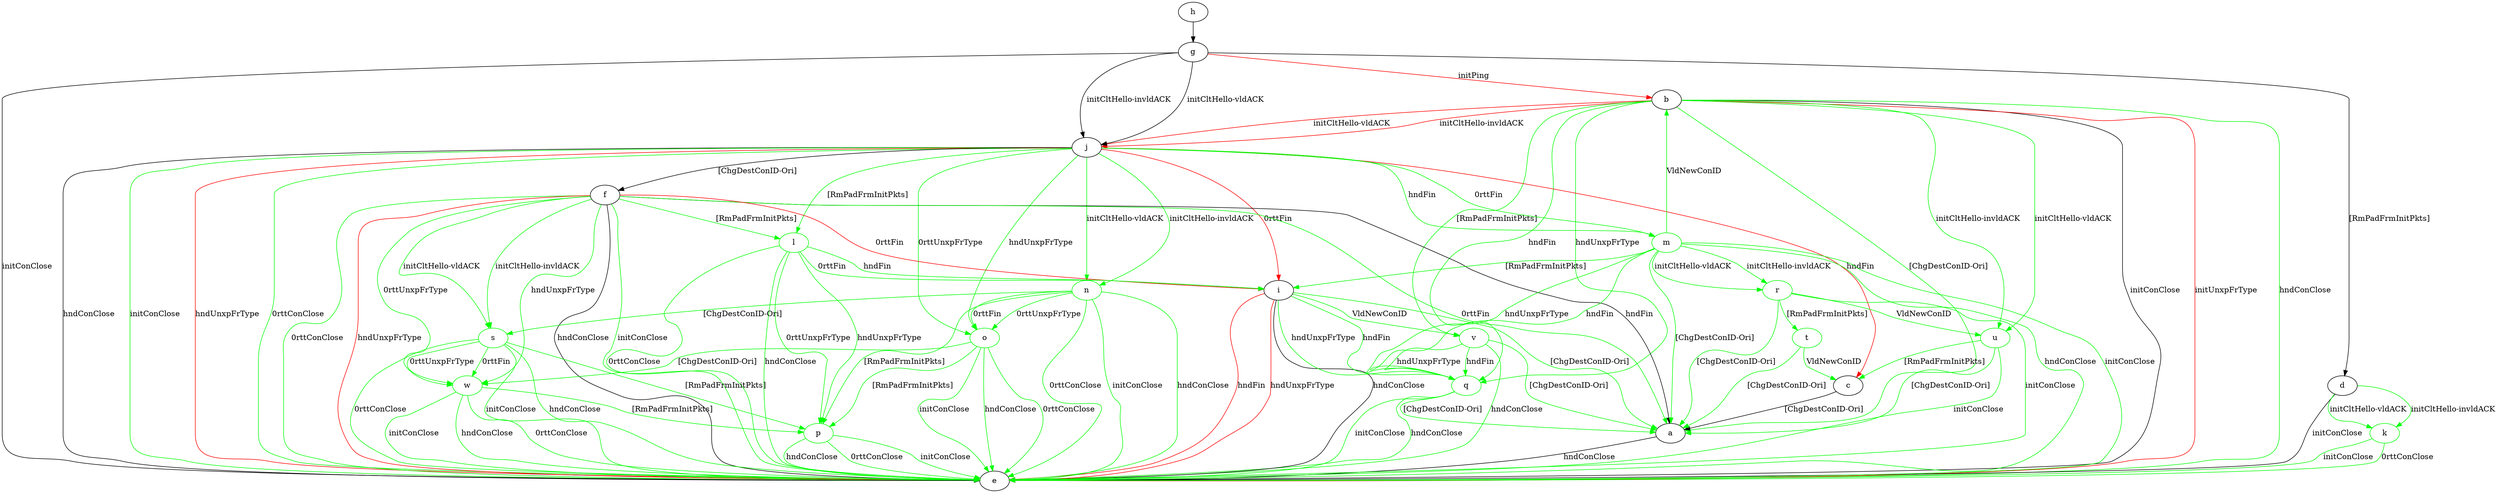 digraph "" {
	a -> e	[key=0,
		label="hndConClose "];
	b -> a	[key=0,
		color=green,
		label="[ChgDestConID-Ori] "];
	b -> e	[key=0,
		label="initConClose "];
	b -> e	[key=1,
		color=green,
		label="hndConClose "];
	b -> e	[key=2,
		color=red,
		label="initUnxpFrType "];
	b -> j	[key=0,
		color=red,
		label="initCltHello-vldACK "];
	b -> j	[key=1,
		color=red,
		label="initCltHello-invldACK "];
	q	[color=green];
	b -> q	[key=0,
		color=green,
		label="hndFin "];
	b -> q	[key=1,
		color=green,
		label="hndUnxpFrType "];
	u	[color=green];
	b -> u	[key=0,
		color=green,
		label="initCltHello-vldACK "];
	b -> u	[key=1,
		color=green,
		label="initCltHello-invldACK "];
	v	[color=green];
	b -> v	[key=0,
		color=green,
		label="[RmPadFrmInitPkts] "];
	c -> a	[key=0,
		label="[ChgDestConID-Ori] "];
	d -> e	[key=0,
		label="initConClose "];
	k	[color=green];
	d -> k	[key=0,
		color=green,
		label="initCltHello-vldACK "];
	d -> k	[key=1,
		color=green,
		label="initCltHello-invldACK "];
	f -> a	[key=0,
		label="hndFin "];
	f -> a	[key=1,
		color=green,
		label="0rttFin "];
	f -> e	[key=0,
		label="hndConClose "];
	f -> e	[key=1,
		color=green,
		label="initConClose "];
	f -> e	[key=2,
		color=green,
		label="0rttConClose "];
	f -> e	[key=3,
		color=red,
		label="hndUnxpFrType "];
	f -> i	[key=0,
		color=red,
		label="0rttFin "];
	l	[color=green];
	f -> l	[key=0,
		color=green,
		label="[RmPadFrmInitPkts] "];
	s	[color=green];
	f -> s	[key=0,
		color=green,
		label="initCltHello-vldACK "];
	f -> s	[key=1,
		color=green,
		label="initCltHello-invldACK "];
	w	[color=green];
	f -> w	[key=0,
		color=green,
		label="hndUnxpFrType "];
	f -> w	[key=1,
		color=green,
		label="0rttUnxpFrType "];
	g -> b	[key=0,
		color=red,
		label="initPing "];
	g -> d	[key=0,
		label="[RmPadFrmInitPkts] "];
	g -> e	[key=0,
		label="initConClose "];
	g -> j	[key=0,
		label="initCltHello-vldACK "];
	g -> j	[key=1,
		label="initCltHello-invldACK "];
	h -> g	[key=0];
	i -> a	[key=0,
		color=green,
		label="[ChgDestConID-Ori] "];
	i -> e	[key=0,
		label="hndConClose "];
	i -> e	[key=1,
		color=red,
		label="hndFin "];
	i -> e	[key=2,
		color=red,
		label="hndUnxpFrType "];
	i -> q	[key=0,
		color=green,
		label="hndFin "];
	i -> q	[key=1,
		color=green,
		label="hndUnxpFrType "];
	i -> v	[key=0,
		color=green,
		label="VldNewConID "];
	j -> c	[key=0,
		color=red,
		label="hndFin "];
	j -> e	[key=0,
		label="hndConClose "];
	j -> e	[key=1,
		color=green,
		label="initConClose "];
	j -> e	[key=2,
		color=green,
		label="0rttConClose "];
	j -> e	[key=3,
		color=red,
		label="hndUnxpFrType "];
	j -> f	[key=0,
		label="[ChgDestConID-Ori] "];
	j -> i	[key=0,
		color=red,
		label="0rttFin "];
	j -> l	[key=0,
		color=green,
		label="[RmPadFrmInitPkts] "];
	m	[color=green];
	j -> m	[key=0,
		color=green,
		label="hndFin "];
	j -> m	[key=1,
		color=green,
		label="0rttFin "];
	n	[color=green];
	j -> n	[key=0,
		color=green,
		label="initCltHello-vldACK "];
	j -> n	[key=1,
		color=green,
		label="initCltHello-invldACK "];
	o	[color=green];
	j -> o	[key=0,
		color=green,
		label="hndUnxpFrType "];
	j -> o	[key=1,
		color=green,
		label="0rttUnxpFrType "];
	k -> e	[key=0,
		color=green,
		label="initConClose "];
	k -> e	[key=1,
		color=green,
		label="0rttConClose "];
	l -> e	[key=0,
		color=green,
		label="hndConClose "];
	l -> e	[key=1,
		color=green,
		label="0rttConClose "];
	l -> i	[key=0,
		color=green,
		label="hndFin "];
	l -> i	[key=1,
		color=green,
		label="0rttFin "];
	p	[color=green];
	l -> p	[key=0,
		color=green,
		label="hndUnxpFrType "];
	l -> p	[key=1,
		color=green,
		label="0rttUnxpFrType "];
	m -> a	[key=0,
		color=green,
		label="[ChgDestConID-Ori] "];
	m -> b	[key=0,
		color=green,
		label="VldNewConID "];
	m -> e	[key=0,
		color=green,
		label="initConClose "];
	m -> e	[key=1,
		color=green,
		label="hndConClose "];
	m -> i	[key=0,
		color=green,
		label="[RmPadFrmInitPkts] "];
	m -> q	[key=0,
		color=green,
		label="hndFin "];
	m -> q	[key=1,
		color=green,
		label="hndUnxpFrType "];
	r	[color=green];
	m -> r	[key=0,
		color=green,
		label="initCltHello-vldACK "];
	m -> r	[key=1,
		color=green,
		label="initCltHello-invldACK "];
	n -> e	[key=0,
		color=green,
		label="initConClose "];
	n -> e	[key=1,
		color=green,
		label="hndConClose "];
	n -> e	[key=2,
		color=green,
		label="0rttConClose "];
	n -> o	[key=0,
		color=green,
		label="0rttFin "];
	n -> o	[key=1,
		color=green,
		label="0rttUnxpFrType "];
	n -> p	[key=0,
		color=green,
		label="[RmPadFrmInitPkts] "];
	n -> s	[key=0,
		color=green,
		label="[ChgDestConID-Ori] "];
	o -> e	[key=0,
		color=green,
		label="initConClose "];
	o -> e	[key=1,
		color=green,
		label="hndConClose "];
	o -> e	[key=2,
		color=green,
		label="0rttConClose "];
	o -> p	[key=0,
		color=green,
		label="[RmPadFrmInitPkts] "];
	o -> w	[key=0,
		color=green,
		label="[ChgDestConID-Ori] "];
	p -> e	[key=0,
		color=green,
		label="initConClose "];
	p -> e	[key=1,
		color=green,
		label="hndConClose "];
	p -> e	[key=2,
		color=green,
		label="0rttConClose "];
	q -> a	[key=0,
		color=green,
		label="[ChgDestConID-Ori] "];
	q -> e	[key=0,
		color=green,
		label="initConClose "];
	q -> e	[key=1,
		color=green,
		label="hndConClose "];
	r -> a	[key=0,
		color=green,
		label="[ChgDestConID-Ori] "];
	r -> e	[key=0,
		color=green,
		label="initConClose "];
	t	[color=green];
	r -> t	[key=0,
		color=green,
		label="[RmPadFrmInitPkts] "];
	r -> u	[key=0,
		color=green,
		label="VldNewConID "];
	s -> e	[key=0,
		color=green,
		label="initConClose "];
	s -> e	[key=1,
		color=green,
		label="hndConClose "];
	s -> e	[key=2,
		color=green,
		label="0rttConClose "];
	s -> p	[key=0,
		color=green,
		label="[RmPadFrmInitPkts] "];
	s -> w	[key=0,
		color=green,
		label="0rttFin "];
	s -> w	[key=1,
		color=green,
		label="0rttUnxpFrType "];
	t -> a	[key=0,
		color=green,
		label="[ChgDestConID-Ori] "];
	t -> c	[key=0,
		color=green,
		label="VldNewConID "];
	u -> a	[key=0,
		color=green,
		label="[ChgDestConID-Ori] "];
	u -> c	[key=0,
		color=green,
		label="[RmPadFrmInitPkts] "];
	u -> e	[key=0,
		color=green,
		label="initConClose "];
	v -> a	[key=0,
		color=green,
		label="[ChgDestConID-Ori] "];
	v -> e	[key=0,
		color=green,
		label="hndConClose "];
	v -> q	[key=0,
		color=green,
		label="hndFin "];
	v -> q	[key=1,
		color=green,
		label="hndUnxpFrType "];
	w -> e	[key=0,
		color=green,
		label="initConClose "];
	w -> e	[key=1,
		color=green,
		label="hndConClose "];
	w -> e	[key=2,
		color=green,
		label="0rttConClose "];
	w -> p	[key=0,
		color=green,
		label="[RmPadFrmInitPkts] "];
}
